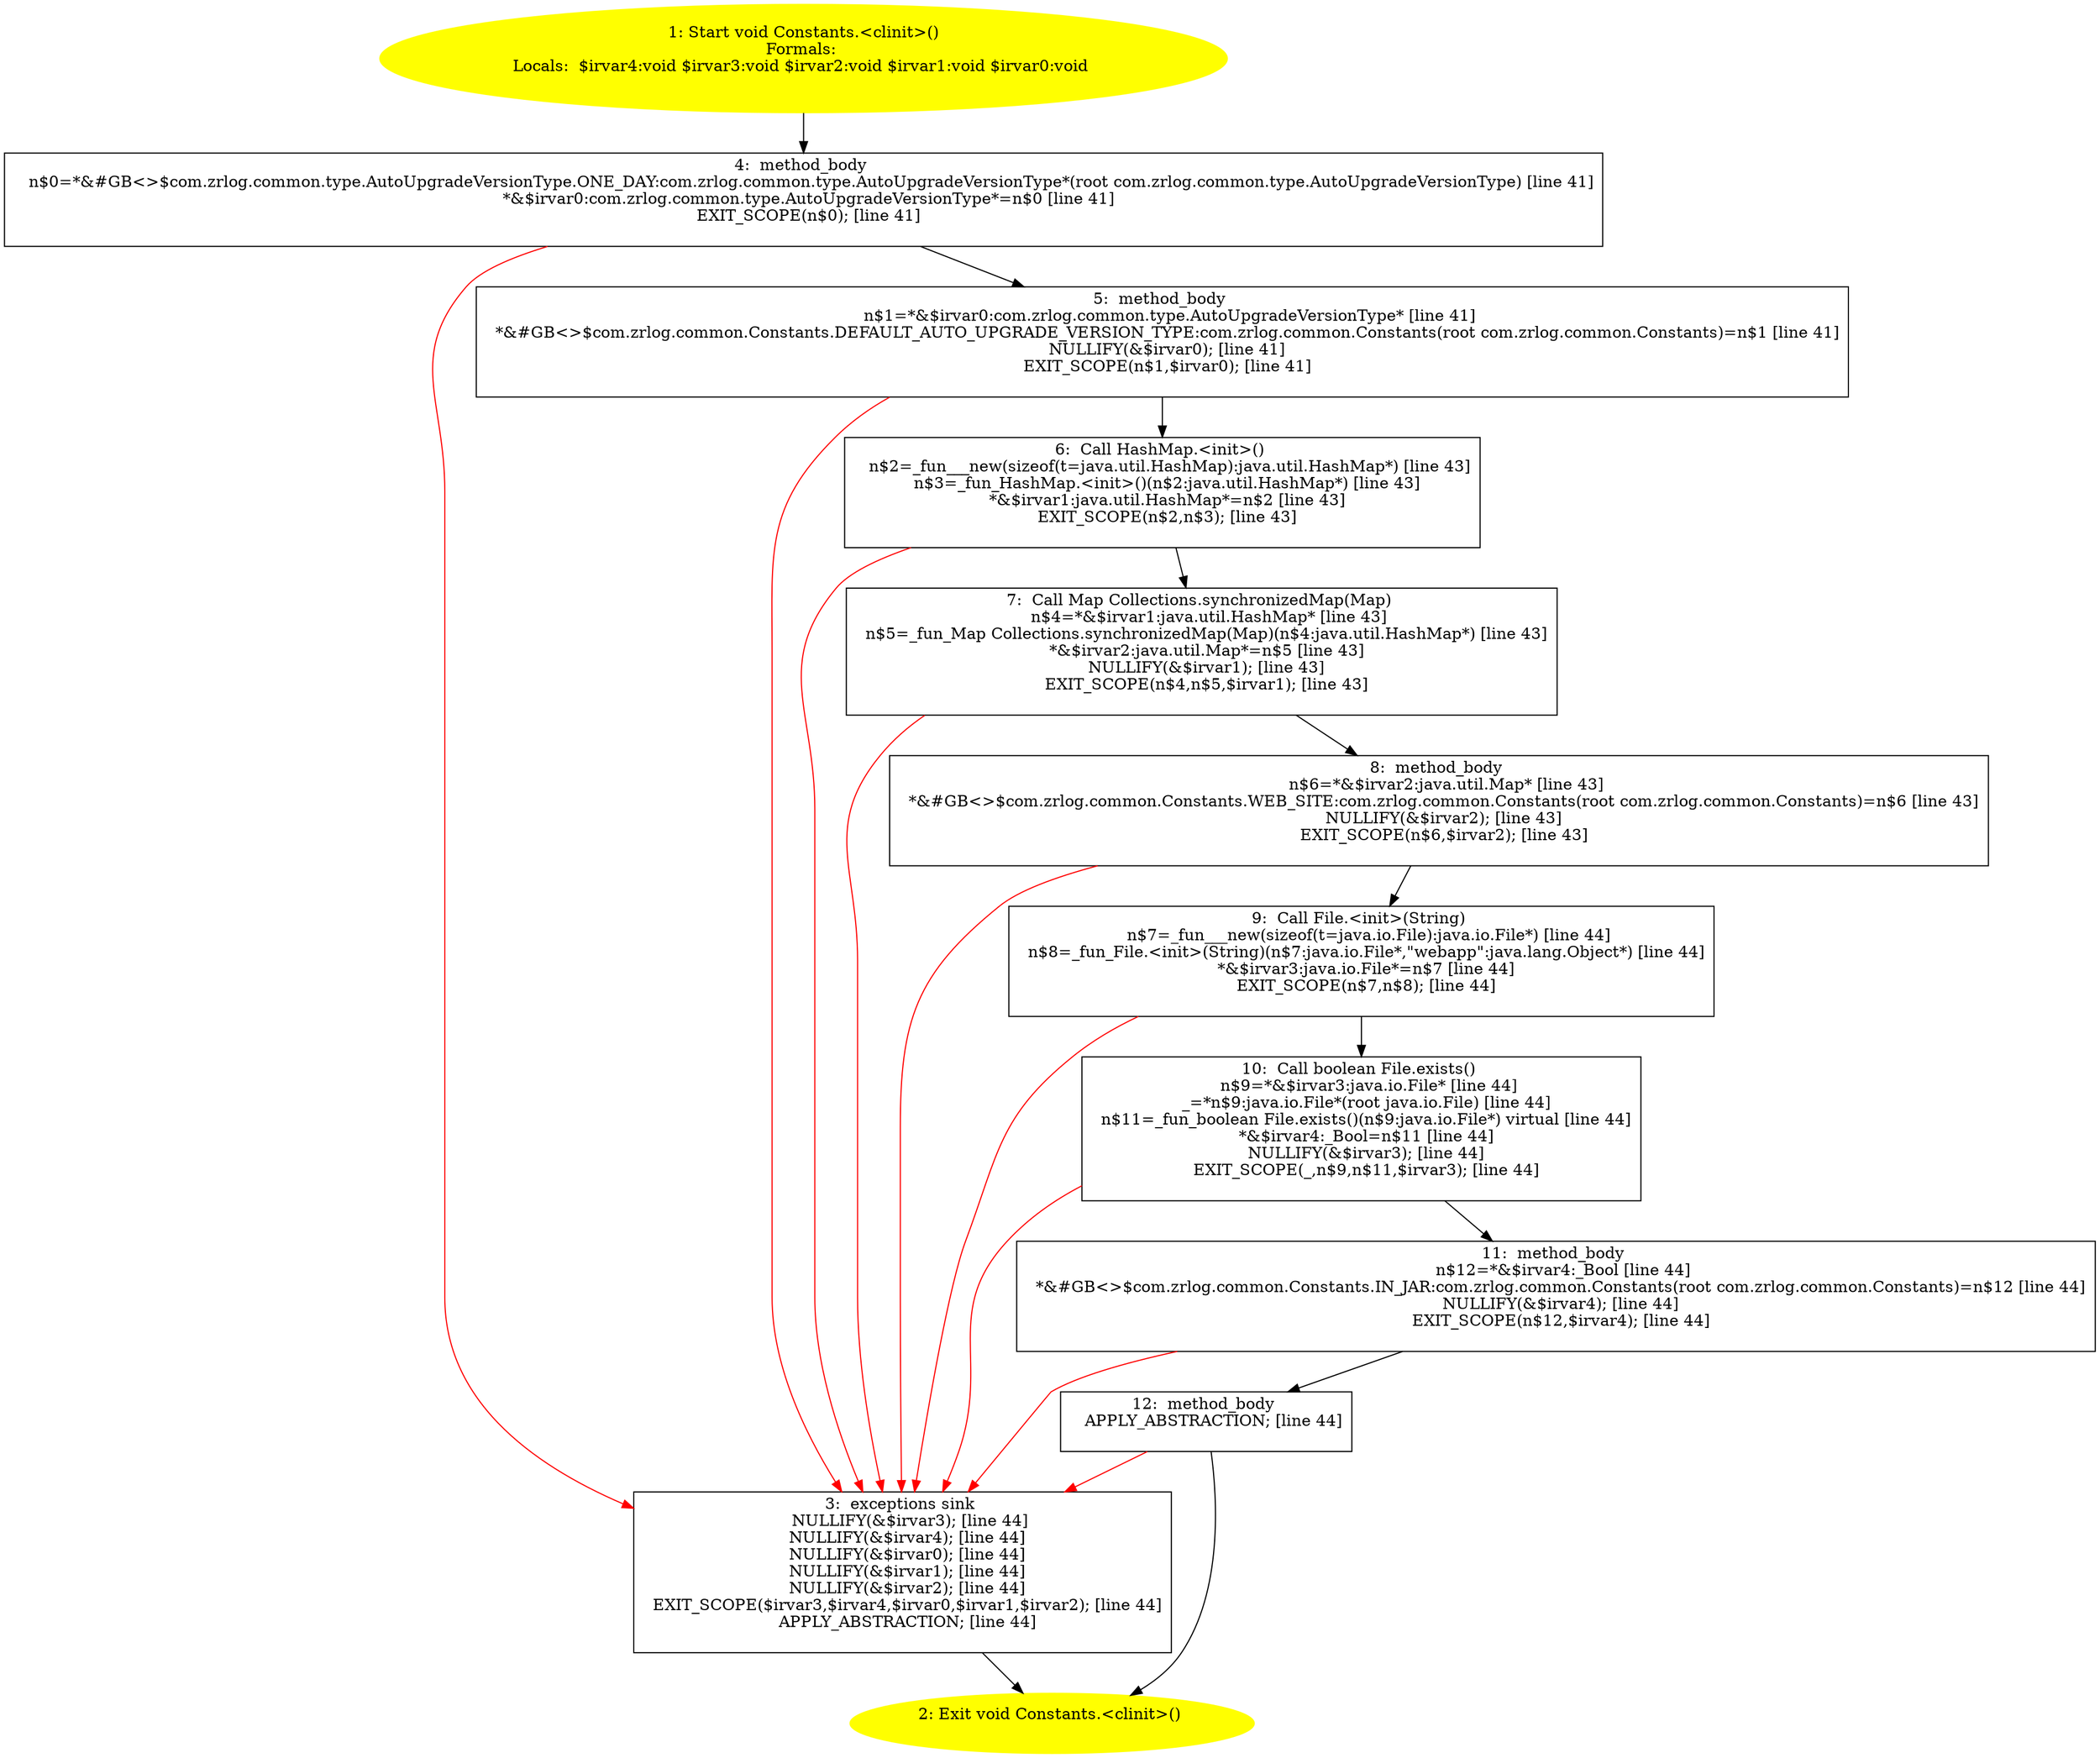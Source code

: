 /* @generated */
digraph cfg {
"com.zrlog.common.Constants.<clinit>():void.338a0ad81132d6f2dd269b3c7b452e05_1" [label="1: Start void Constants.<clinit>()\nFormals: \nLocals:  $irvar4:void $irvar3:void $irvar2:void $irvar1:void $irvar0:void \n  " color=yellow style=filled]
	

	 "com.zrlog.common.Constants.<clinit>():void.338a0ad81132d6f2dd269b3c7b452e05_1" -> "com.zrlog.common.Constants.<clinit>():void.338a0ad81132d6f2dd269b3c7b452e05_4" ;
"com.zrlog.common.Constants.<clinit>():void.338a0ad81132d6f2dd269b3c7b452e05_2" [label="2: Exit void Constants.<clinit>() \n  " color=yellow style=filled]
	

"com.zrlog.common.Constants.<clinit>():void.338a0ad81132d6f2dd269b3c7b452e05_3" [label="3:  exceptions sink \n   NULLIFY(&$irvar3); [line 44]\n  NULLIFY(&$irvar4); [line 44]\n  NULLIFY(&$irvar0); [line 44]\n  NULLIFY(&$irvar1); [line 44]\n  NULLIFY(&$irvar2); [line 44]\n  EXIT_SCOPE($irvar3,$irvar4,$irvar0,$irvar1,$irvar2); [line 44]\n  APPLY_ABSTRACTION; [line 44]\n " shape="box"]
	

	 "com.zrlog.common.Constants.<clinit>():void.338a0ad81132d6f2dd269b3c7b452e05_3" -> "com.zrlog.common.Constants.<clinit>():void.338a0ad81132d6f2dd269b3c7b452e05_2" ;
"com.zrlog.common.Constants.<clinit>():void.338a0ad81132d6f2dd269b3c7b452e05_4" [label="4:  method_body \n   n$0=*&#GB<>$com.zrlog.common.type.AutoUpgradeVersionType.ONE_DAY:com.zrlog.common.type.AutoUpgradeVersionType*(root com.zrlog.common.type.AutoUpgradeVersionType) [line 41]\n  *&$irvar0:com.zrlog.common.type.AutoUpgradeVersionType*=n$0 [line 41]\n  EXIT_SCOPE(n$0); [line 41]\n " shape="box"]
	

	 "com.zrlog.common.Constants.<clinit>():void.338a0ad81132d6f2dd269b3c7b452e05_4" -> "com.zrlog.common.Constants.<clinit>():void.338a0ad81132d6f2dd269b3c7b452e05_5" ;
	 "com.zrlog.common.Constants.<clinit>():void.338a0ad81132d6f2dd269b3c7b452e05_4" -> "com.zrlog.common.Constants.<clinit>():void.338a0ad81132d6f2dd269b3c7b452e05_3" [color="red" ];
"com.zrlog.common.Constants.<clinit>():void.338a0ad81132d6f2dd269b3c7b452e05_5" [label="5:  method_body \n   n$1=*&$irvar0:com.zrlog.common.type.AutoUpgradeVersionType* [line 41]\n  *&#GB<>$com.zrlog.common.Constants.DEFAULT_AUTO_UPGRADE_VERSION_TYPE:com.zrlog.common.Constants(root com.zrlog.common.Constants)=n$1 [line 41]\n  NULLIFY(&$irvar0); [line 41]\n  EXIT_SCOPE(n$1,$irvar0); [line 41]\n " shape="box"]
	

	 "com.zrlog.common.Constants.<clinit>():void.338a0ad81132d6f2dd269b3c7b452e05_5" -> "com.zrlog.common.Constants.<clinit>():void.338a0ad81132d6f2dd269b3c7b452e05_6" ;
	 "com.zrlog.common.Constants.<clinit>():void.338a0ad81132d6f2dd269b3c7b452e05_5" -> "com.zrlog.common.Constants.<clinit>():void.338a0ad81132d6f2dd269b3c7b452e05_3" [color="red" ];
"com.zrlog.common.Constants.<clinit>():void.338a0ad81132d6f2dd269b3c7b452e05_6" [label="6:  Call HashMap.<init>() \n   n$2=_fun___new(sizeof(t=java.util.HashMap):java.util.HashMap*) [line 43]\n  n$3=_fun_HashMap.<init>()(n$2:java.util.HashMap*) [line 43]\n  *&$irvar1:java.util.HashMap*=n$2 [line 43]\n  EXIT_SCOPE(n$2,n$3); [line 43]\n " shape="box"]
	

	 "com.zrlog.common.Constants.<clinit>():void.338a0ad81132d6f2dd269b3c7b452e05_6" -> "com.zrlog.common.Constants.<clinit>():void.338a0ad81132d6f2dd269b3c7b452e05_7" ;
	 "com.zrlog.common.Constants.<clinit>():void.338a0ad81132d6f2dd269b3c7b452e05_6" -> "com.zrlog.common.Constants.<clinit>():void.338a0ad81132d6f2dd269b3c7b452e05_3" [color="red" ];
"com.zrlog.common.Constants.<clinit>():void.338a0ad81132d6f2dd269b3c7b452e05_7" [label="7:  Call Map Collections.synchronizedMap(Map) \n   n$4=*&$irvar1:java.util.HashMap* [line 43]\n  n$5=_fun_Map Collections.synchronizedMap(Map)(n$4:java.util.HashMap*) [line 43]\n  *&$irvar2:java.util.Map*=n$5 [line 43]\n  NULLIFY(&$irvar1); [line 43]\n  EXIT_SCOPE(n$4,n$5,$irvar1); [line 43]\n " shape="box"]
	

	 "com.zrlog.common.Constants.<clinit>():void.338a0ad81132d6f2dd269b3c7b452e05_7" -> "com.zrlog.common.Constants.<clinit>():void.338a0ad81132d6f2dd269b3c7b452e05_8" ;
	 "com.zrlog.common.Constants.<clinit>():void.338a0ad81132d6f2dd269b3c7b452e05_7" -> "com.zrlog.common.Constants.<clinit>():void.338a0ad81132d6f2dd269b3c7b452e05_3" [color="red" ];
"com.zrlog.common.Constants.<clinit>():void.338a0ad81132d6f2dd269b3c7b452e05_8" [label="8:  method_body \n   n$6=*&$irvar2:java.util.Map* [line 43]\n  *&#GB<>$com.zrlog.common.Constants.WEB_SITE:com.zrlog.common.Constants(root com.zrlog.common.Constants)=n$6 [line 43]\n  NULLIFY(&$irvar2); [line 43]\n  EXIT_SCOPE(n$6,$irvar2); [line 43]\n " shape="box"]
	

	 "com.zrlog.common.Constants.<clinit>():void.338a0ad81132d6f2dd269b3c7b452e05_8" -> "com.zrlog.common.Constants.<clinit>():void.338a0ad81132d6f2dd269b3c7b452e05_9" ;
	 "com.zrlog.common.Constants.<clinit>():void.338a0ad81132d6f2dd269b3c7b452e05_8" -> "com.zrlog.common.Constants.<clinit>():void.338a0ad81132d6f2dd269b3c7b452e05_3" [color="red" ];
"com.zrlog.common.Constants.<clinit>():void.338a0ad81132d6f2dd269b3c7b452e05_9" [label="9:  Call File.<init>(String) \n   n$7=_fun___new(sizeof(t=java.io.File):java.io.File*) [line 44]\n  n$8=_fun_File.<init>(String)(n$7:java.io.File*,\"webapp\":java.lang.Object*) [line 44]\n  *&$irvar3:java.io.File*=n$7 [line 44]\n  EXIT_SCOPE(n$7,n$8); [line 44]\n " shape="box"]
	

	 "com.zrlog.common.Constants.<clinit>():void.338a0ad81132d6f2dd269b3c7b452e05_9" -> "com.zrlog.common.Constants.<clinit>():void.338a0ad81132d6f2dd269b3c7b452e05_10" ;
	 "com.zrlog.common.Constants.<clinit>():void.338a0ad81132d6f2dd269b3c7b452e05_9" -> "com.zrlog.common.Constants.<clinit>():void.338a0ad81132d6f2dd269b3c7b452e05_3" [color="red" ];
"com.zrlog.common.Constants.<clinit>():void.338a0ad81132d6f2dd269b3c7b452e05_10" [label="10:  Call boolean File.exists() \n   n$9=*&$irvar3:java.io.File* [line 44]\n  _=*n$9:java.io.File*(root java.io.File) [line 44]\n  n$11=_fun_boolean File.exists()(n$9:java.io.File*) virtual [line 44]\n  *&$irvar4:_Bool=n$11 [line 44]\n  NULLIFY(&$irvar3); [line 44]\n  EXIT_SCOPE(_,n$9,n$11,$irvar3); [line 44]\n " shape="box"]
	

	 "com.zrlog.common.Constants.<clinit>():void.338a0ad81132d6f2dd269b3c7b452e05_10" -> "com.zrlog.common.Constants.<clinit>():void.338a0ad81132d6f2dd269b3c7b452e05_11" ;
	 "com.zrlog.common.Constants.<clinit>():void.338a0ad81132d6f2dd269b3c7b452e05_10" -> "com.zrlog.common.Constants.<clinit>():void.338a0ad81132d6f2dd269b3c7b452e05_3" [color="red" ];
"com.zrlog.common.Constants.<clinit>():void.338a0ad81132d6f2dd269b3c7b452e05_11" [label="11:  method_body \n   n$12=*&$irvar4:_Bool [line 44]\n  *&#GB<>$com.zrlog.common.Constants.IN_JAR:com.zrlog.common.Constants(root com.zrlog.common.Constants)=n$12 [line 44]\n  NULLIFY(&$irvar4); [line 44]\n  EXIT_SCOPE(n$12,$irvar4); [line 44]\n " shape="box"]
	

	 "com.zrlog.common.Constants.<clinit>():void.338a0ad81132d6f2dd269b3c7b452e05_11" -> "com.zrlog.common.Constants.<clinit>():void.338a0ad81132d6f2dd269b3c7b452e05_12" ;
	 "com.zrlog.common.Constants.<clinit>():void.338a0ad81132d6f2dd269b3c7b452e05_11" -> "com.zrlog.common.Constants.<clinit>():void.338a0ad81132d6f2dd269b3c7b452e05_3" [color="red" ];
"com.zrlog.common.Constants.<clinit>():void.338a0ad81132d6f2dd269b3c7b452e05_12" [label="12:  method_body \n   APPLY_ABSTRACTION; [line 44]\n " shape="box"]
	

	 "com.zrlog.common.Constants.<clinit>():void.338a0ad81132d6f2dd269b3c7b452e05_12" -> "com.zrlog.common.Constants.<clinit>():void.338a0ad81132d6f2dd269b3c7b452e05_2" ;
	 "com.zrlog.common.Constants.<clinit>():void.338a0ad81132d6f2dd269b3c7b452e05_12" -> "com.zrlog.common.Constants.<clinit>():void.338a0ad81132d6f2dd269b3c7b452e05_3" [color="red" ];
}
